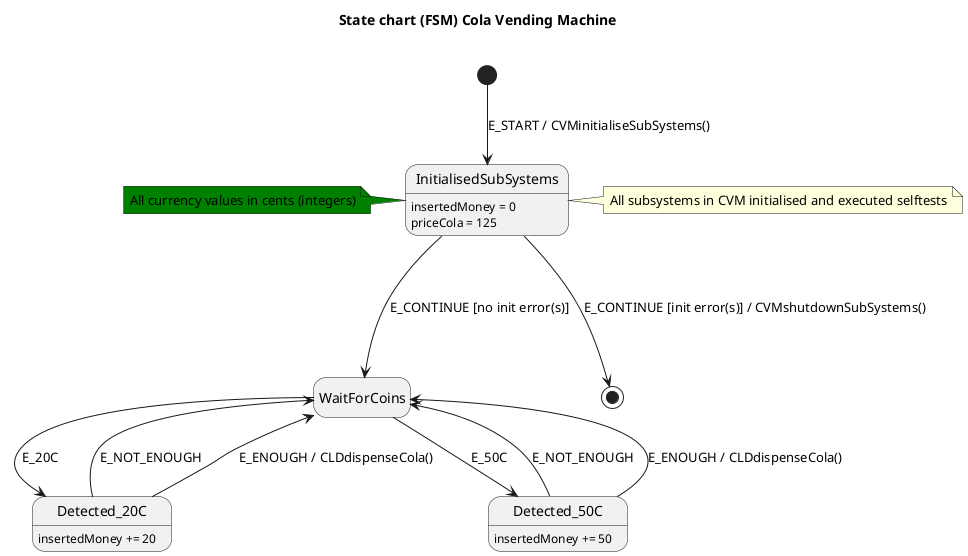 @startuml

hide empty description

title State chart (FSM) Cola Vending Machine\n

[*] --> InitialisedSubSystems : E_START / CVMinitialiseSubSystems()
InitialisedSubSystems : insertedMoney = 0
InitialisedSubSystems : priceCola = 125
InitialisedSubSystems ---> WaitForCoins : E_CONTINUE [no init error(s)]
InitialisedSubSystems ---> [*] : E_CONTINUE [init error(s)] / CVMshutdownSubSystems()

WaitForCoins --> Detected_20C : E_20C
Detected_20C : insertedMoney += 20
Detected_20C -up-> WaitForCoins : E_NOT_ENOUGH
Detected_20C --> WaitForCoins : E_ENOUGH / CLDdispenseCola()

WaitForCoins --> Detected_50C : E_50C
Detected_50C : insertedMoney += 50
Detected_50C -up-> WaitForCoins : E_NOT_ENOUGH
Detected_50C --> WaitForCoins : E_ENOUGH / CLDdispenseCola()

note right of InitialisedSubSystems
    All subsystems in CVM initialised and executed selftests
end note

note left of InitialisedSubSystems #green
    All currency values in cents (integers)
end note

@enduml
